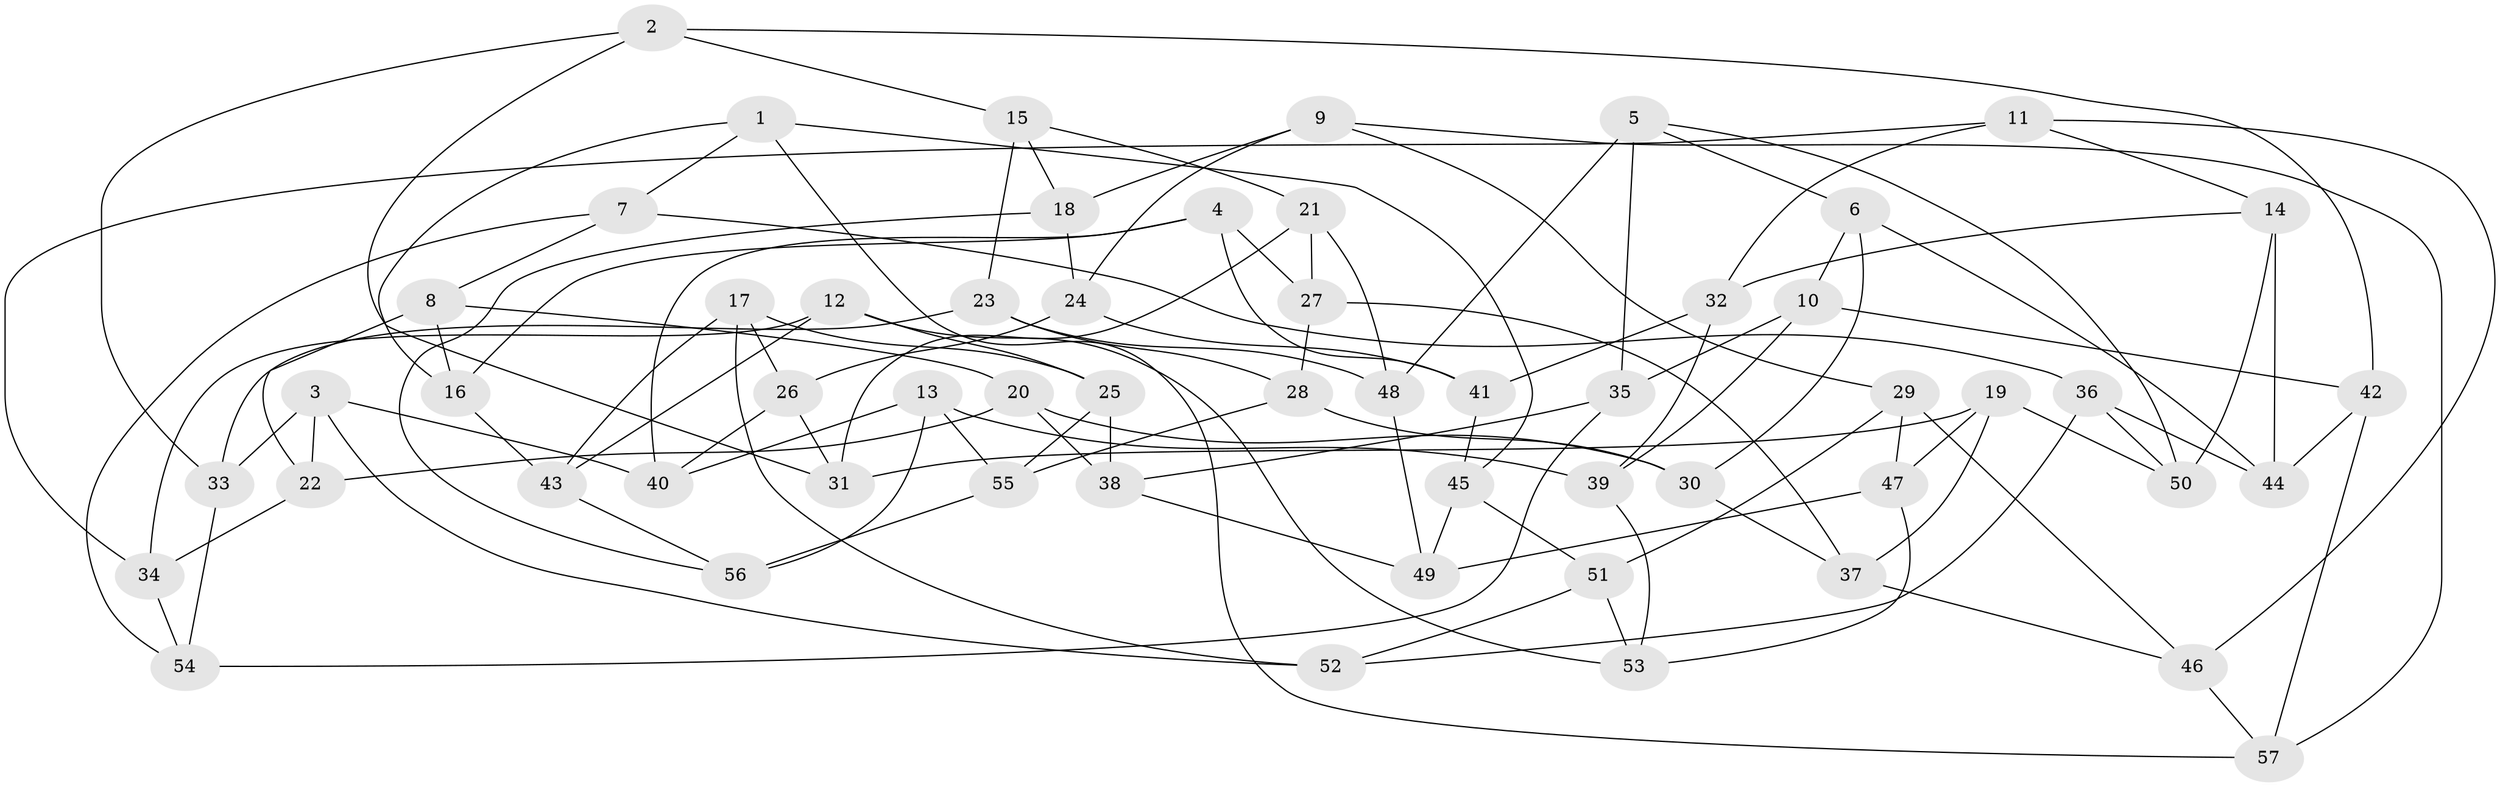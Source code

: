 // Generated by graph-tools (version 1.1) at 2025/11/02/27/25 16:11:46]
// undirected, 57 vertices, 114 edges
graph export_dot {
graph [start="1"]
  node [color=gray90,style=filled];
  1;
  2;
  3;
  4;
  5;
  6;
  7;
  8;
  9;
  10;
  11;
  12;
  13;
  14;
  15;
  16;
  17;
  18;
  19;
  20;
  21;
  22;
  23;
  24;
  25;
  26;
  27;
  28;
  29;
  30;
  31;
  32;
  33;
  34;
  35;
  36;
  37;
  38;
  39;
  40;
  41;
  42;
  43;
  44;
  45;
  46;
  47;
  48;
  49;
  50;
  51;
  52;
  53;
  54;
  55;
  56;
  57;
  1 -- 7;
  1 -- 45;
  1 -- 16;
  1 -- 57;
  2 -- 15;
  2 -- 33;
  2 -- 42;
  2 -- 31;
  3 -- 52;
  3 -- 33;
  3 -- 40;
  3 -- 22;
  4 -- 41;
  4 -- 40;
  4 -- 27;
  4 -- 16;
  5 -- 6;
  5 -- 50;
  5 -- 35;
  5 -- 48;
  6 -- 44;
  6 -- 10;
  6 -- 30;
  7 -- 8;
  7 -- 54;
  7 -- 36;
  8 -- 20;
  8 -- 22;
  8 -- 16;
  9 -- 57;
  9 -- 18;
  9 -- 24;
  9 -- 29;
  10 -- 35;
  10 -- 39;
  10 -- 42;
  11 -- 34;
  11 -- 46;
  11 -- 32;
  11 -- 14;
  12 -- 25;
  12 -- 43;
  12 -- 53;
  12 -- 34;
  13 -- 40;
  13 -- 55;
  13 -- 39;
  13 -- 56;
  14 -- 44;
  14 -- 32;
  14 -- 50;
  15 -- 23;
  15 -- 18;
  15 -- 21;
  16 -- 43;
  17 -- 52;
  17 -- 43;
  17 -- 25;
  17 -- 26;
  18 -- 24;
  18 -- 56;
  19 -- 31;
  19 -- 50;
  19 -- 37;
  19 -- 47;
  20 -- 30;
  20 -- 38;
  20 -- 22;
  21 -- 48;
  21 -- 27;
  21 -- 31;
  22 -- 34;
  23 -- 48;
  23 -- 33;
  23 -- 28;
  24 -- 41;
  24 -- 26;
  25 -- 55;
  25 -- 38;
  26 -- 40;
  26 -- 31;
  27 -- 28;
  27 -- 37;
  28 -- 30;
  28 -- 55;
  29 -- 46;
  29 -- 47;
  29 -- 51;
  30 -- 37;
  32 -- 39;
  32 -- 41;
  33 -- 54;
  34 -- 54;
  35 -- 38;
  35 -- 54;
  36 -- 50;
  36 -- 52;
  36 -- 44;
  37 -- 46;
  38 -- 49;
  39 -- 53;
  41 -- 45;
  42 -- 44;
  42 -- 57;
  43 -- 56;
  45 -- 51;
  45 -- 49;
  46 -- 57;
  47 -- 49;
  47 -- 53;
  48 -- 49;
  51 -- 52;
  51 -- 53;
  55 -- 56;
}
